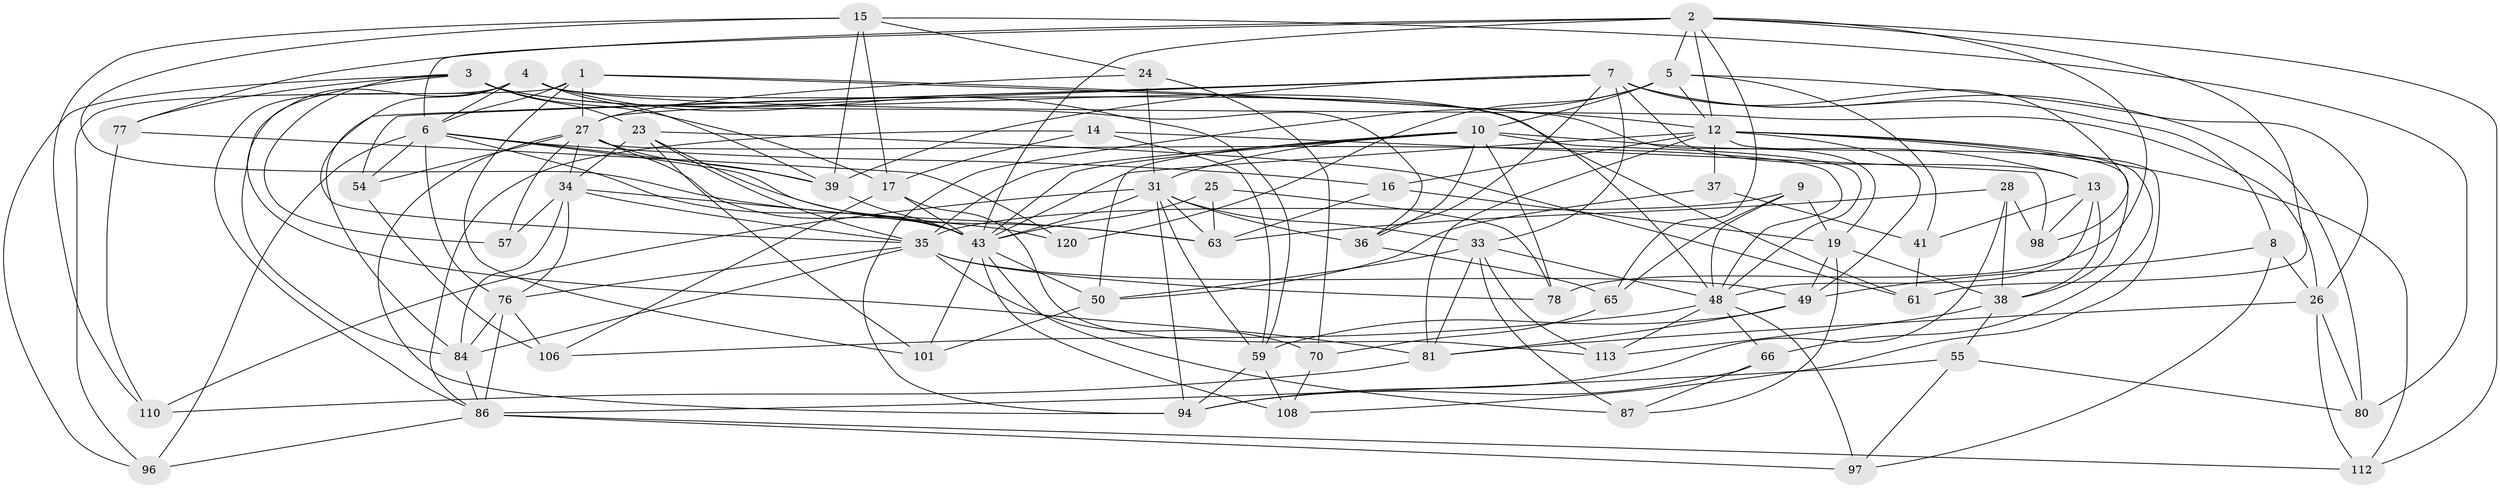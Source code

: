 // original degree distribution, {4: 1.0}
// Generated by graph-tools (version 1.1) at 2025/16/03/09/25 04:16:12]
// undirected, 64 vertices, 185 edges
graph export_dot {
graph [start="1"]
  node [color=gray90,style=filled];
  1 [super="+89"];
  2 [super="+18"];
  3 [super="+44+91"];
  4 [super="+51"];
  5 [super="+11"];
  6 [super="+109+58+40"];
  7 [super="+29"];
  8;
  9;
  10 [super="+118+74"];
  12 [super="+21"];
  13 [super="+104"];
  14;
  15 [super="+125"];
  16;
  17 [super="+79"];
  19 [super="+88"];
  23 [super="+99"];
  24;
  25;
  26 [super="+30"];
  27 [super="+117+100+47"];
  28;
  31 [super="+32+90"];
  33 [super="+71"];
  34 [super="+83"];
  35 [super="+67"];
  36 [super="+42"];
  37;
  38 [super="+64"];
  39 [super="+56"];
  41;
  43 [super="+53+72+46"];
  48 [super="+60"];
  49 [super="+115"];
  50 [super="+119"];
  54;
  55;
  57;
  59 [super="+73"];
  61;
  63 [super="+92"];
  65;
  66;
  70;
  76 [super="+102"];
  77;
  78;
  80;
  81 [super="+111"];
  84 [super="+123"];
  86 [super="+103+95"];
  87;
  94 [super="+114"];
  96;
  97;
  98;
  101;
  106;
  108;
  110;
  112;
  113;
  120;
  1 -- 19;
  1 -- 101;
  1 -- 96;
  1 -- 27;
  1 -- 6;
  1 -- 12;
  2 -- 112;
  2 -- 61;
  2 -- 43 [weight=2];
  2 -- 65;
  2 -- 5;
  2 -- 6;
  2 -- 12;
  2 -- 77;
  2 -- 78;
  3 -- 36;
  3 -- 96;
  3 -- 81;
  3 -- 61;
  3 -- 23;
  3 -- 17;
  3 -- 77;
  3 -- 57;
  4 -- 39;
  4 -- 26;
  4 -- 84;
  4 -- 48;
  4 -- 35;
  4 -- 6;
  4 -- 86;
  4 -- 59;
  5 -- 10;
  5 -- 94;
  5 -- 12;
  5 -- 120 [weight=2];
  5 -- 41;
  5 -- 26;
  6 -- 54;
  6 -- 96;
  6 -- 76;
  6 -- 43;
  6 -- 16;
  6 -- 63;
  6 -- 39;
  7 -- 8;
  7 -- 54;
  7 -- 98;
  7 -- 39;
  7 -- 13;
  7 -- 80;
  7 -- 84;
  7 -- 36;
  7 -- 27;
  7 -- 33;
  8 -- 97;
  8 -- 26;
  8 -- 49;
  9 -- 19;
  9 -- 65;
  9 -- 35;
  9 -- 48;
  10 -- 36 [weight=2];
  10 -- 31;
  10 -- 48;
  10 -- 35;
  10 -- 43;
  10 -- 78;
  10 -- 13;
  10 -- 50;
  12 -- 37;
  12 -- 49;
  12 -- 112;
  12 -- 66;
  12 -- 38;
  12 -- 43;
  12 -- 108;
  12 -- 16;
  12 -- 81;
  13 -- 41;
  13 -- 48;
  13 -- 98;
  13 -- 38;
  14 -- 98;
  14 -- 17;
  14 -- 59;
  14 -- 86;
  15 -- 63;
  15 -- 80;
  15 -- 110;
  15 -- 17;
  15 -- 24;
  15 -- 39;
  16 -- 19;
  16 -- 63;
  17 -- 106;
  17 -- 113;
  17 -- 43;
  19 -- 49;
  19 -- 87;
  19 -- 38;
  23 -- 61;
  23 -- 101;
  23 -- 35;
  23 -- 43;
  23 -- 34;
  24 -- 70;
  24 -- 27;
  24 -- 31;
  25 -- 78;
  25 -- 43 [weight=2];
  25 -- 63;
  26 -- 112;
  26 -- 80;
  26 -- 81;
  27 -- 57;
  27 -- 48;
  27 -- 43;
  27 -- 34;
  27 -- 94;
  27 -- 54;
  27 -- 39;
  28 -- 63;
  28 -- 98;
  28 -- 38;
  28 -- 94;
  31 -- 110;
  31 -- 33 [weight=2];
  31 -- 36;
  31 -- 43;
  31 -- 59;
  31 -- 63;
  31 -- 94;
  33 -- 113;
  33 -- 81;
  33 -- 48;
  33 -- 87;
  33 -- 50;
  34 -- 57 [weight=2];
  34 -- 84;
  34 -- 35;
  34 -- 120;
  34 -- 76;
  35 -- 70;
  35 -- 49;
  35 -- 76;
  35 -- 78;
  35 -- 84;
  36 -- 65;
  37 -- 50 [weight=2];
  37 -- 41;
  38 -- 55;
  38 -- 113;
  39 -- 43;
  41 -- 61;
  43 -- 50;
  43 -- 108;
  43 -- 101;
  43 -- 87;
  48 -- 66;
  48 -- 97;
  48 -- 106;
  48 -- 113;
  49 -- 59;
  49 -- 81;
  50 -- 101;
  54 -- 106;
  55 -- 97;
  55 -- 80;
  55 -- 86;
  59 -- 94;
  59 -- 108;
  65 -- 70;
  66 -- 94;
  66 -- 87;
  70 -- 108;
  76 -- 106;
  76 -- 86;
  76 -- 84;
  77 -- 120;
  77 -- 110;
  81 -- 110;
  84 -- 86;
  86 -- 96;
  86 -- 97;
  86 -- 112;
}
